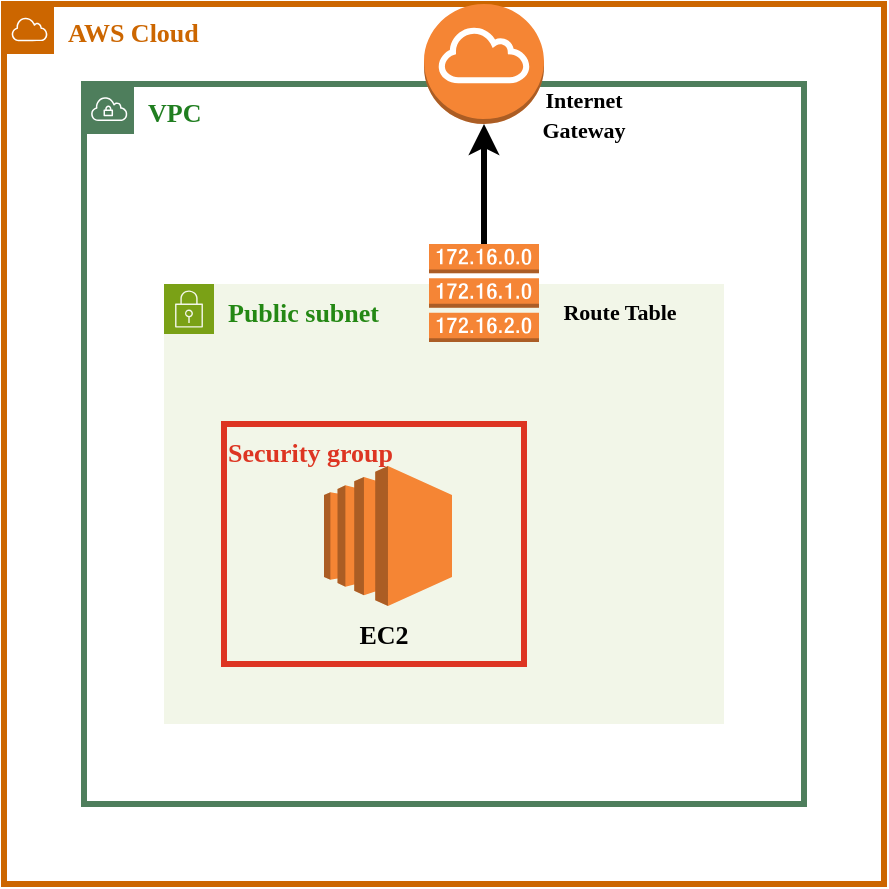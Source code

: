 <mxfile version="24.0.4" type="device">
  <diagram name="Page-1" id="Siujx9iB2q1gVFZF8jnH">
    <mxGraphModel dx="1235" dy="731" grid="1" gridSize="10" guides="1" tooltips="1" connect="1" arrows="1" fold="1" page="1" pageScale="1" pageWidth="850" pageHeight="1100" math="0" shadow="0">
      <root>
        <mxCell id="0" />
        <mxCell id="1" parent="0" />
        <mxCell id="1m5xNdLJdXn0Z3yJbncu-1" value="AWS Cloud" style="sketch=0;outlineConnect=0;gradientColor=none;html=1;whiteSpace=wrap;fontSize=13;fontStyle=1;shape=mxgraph.aws4.group;grIcon=mxgraph.aws4.group_aws_cloud;strokeColor=#CC6600;fillColor=none;verticalAlign=top;align=left;spacingLeft=30;fontColor=#CC6600;dashed=0;fontFamily=Poppins;fontSource=https%3A%2F%2Ffonts.googleapis.com%2Fcss%3Ffamily%3DPoppins;strokeWidth=3;" parent="1" vertex="1">
          <mxGeometry x="40" y="40" width="440" height="440" as="geometry" />
        </mxCell>
        <mxCell id="1m5xNdLJdXn0Z3yJbncu-3" value="VPC" style="sketch=0;outlineConnect=0;gradientColor=none;html=1;whiteSpace=wrap;fontSize=13;fontStyle=1;shape=mxgraph.aws4.group;grIcon=mxgraph.aws4.group_vpc;strokeColor=#4e7e5c;fillColor=none;verticalAlign=top;align=left;spacingLeft=30;fontColor=#207e20;dashed=0;strokeWidth=3;fontFamily=Poppins;fontSource=https%3A%2F%2Ffonts.googleapis.com%2Fcss%3Ffamily%3DPoppins;" parent="1" vertex="1">
          <mxGeometry x="80" y="80" width="360" height="360" as="geometry" />
        </mxCell>
        <mxCell id="1m5xNdLJdXn0Z3yJbncu-5" value="Public subnet" style="points=[[0,0],[0.25,0],[0.5,0],[0.75,0],[1,0],[1,0.25],[1,0.5],[1,0.75],[1,1],[0.75,1],[0.5,1],[0.25,1],[0,1],[0,0.75],[0,0.5],[0,0.25]];outlineConnect=0;gradientColor=none;html=1;whiteSpace=wrap;fontSize=13;fontStyle=1;container=1;pointerEvents=0;collapsible=0;recursiveResize=0;shape=mxgraph.aws4.group;grIcon=mxgraph.aws4.group_security_group;grStroke=0;strokeColor=#7AA116;fillColor=#F2F6E8;verticalAlign=top;align=left;spacingLeft=30;fontColor=#248814;dashed=0;fontFamily=Poppins;fontSource=https%3A%2F%2Ffonts.googleapis.com%2Fcss%3Ffamily%3DPoppins;" parent="1" vertex="1">
          <mxGeometry x="120" y="180" width="280" height="220" as="geometry" />
        </mxCell>
        <mxCell id="0AxIoNii7jdXIl_syYqN-1" value="Security group" style="fillColor=none;strokeColor=#DD3522;verticalAlign=top;fontStyle=1;fontColor=#DD3522;whiteSpace=wrap;html=1;fontSize=13;fontFamily=Poppins;fontSource=https%3A%2F%2Ffonts.googleapis.com%2Fcss%3Ffamily%3DPoppins;strokeWidth=3;align=left;" vertex="1" parent="1m5xNdLJdXn0Z3yJbncu-5">
          <mxGeometry x="30" y="70" width="150" height="120" as="geometry" />
        </mxCell>
        <mxCell id="IUAdgHjnMNCOIVBOKmxP-8" value="" style="outlineConnect=0;dashed=0;verticalLabelPosition=bottom;verticalAlign=top;align=center;html=1;shape=mxgraph.aws3.ec2;fillColor=#F58534;gradientColor=none;" parent="1m5xNdLJdXn0Z3yJbncu-5" vertex="1">
          <mxGeometry x="80" y="91" width="64" height="70" as="geometry" />
        </mxCell>
        <mxCell id="OZN5F1gUm0z-Fjc5LyQY-2" value="&lt;font size=&quot;1&quot; data-font-src=&quot;https://fonts.googleapis.com/css?family=Poppins&quot; face=&quot;Poppins&quot;&gt;&lt;b style=&quot;font-size: 13px;&quot;&gt;EC2&lt;/b&gt;&lt;/font&gt;" style="text;html=1;align=center;verticalAlign=middle;whiteSpace=wrap;rounded=0;" parent="1m5xNdLJdXn0Z3yJbncu-5" vertex="1">
          <mxGeometry x="80" y="160" width="60" height="30" as="geometry" />
        </mxCell>
        <mxCell id="IUAdgHjnMNCOIVBOKmxP-1" value="" style="outlineConnect=0;dashed=0;verticalLabelPosition=bottom;verticalAlign=top;align=center;html=1;shape=mxgraph.aws3.internet_gateway;fillColor=#F58534;gradientColor=none;" parent="1" vertex="1">
          <mxGeometry x="250" y="40" width="60" height="60" as="geometry" />
        </mxCell>
        <mxCell id="OZN5F1gUm0z-Fjc5LyQY-1" style="edgeStyle=orthogonalEdgeStyle;rounded=0;orthogonalLoop=1;jettySize=auto;html=1;strokeWidth=3;" parent="1" source="IUAdgHjnMNCOIVBOKmxP-2" target="IUAdgHjnMNCOIVBOKmxP-1" edge="1">
          <mxGeometry relative="1" as="geometry" />
        </mxCell>
        <mxCell id="IUAdgHjnMNCOIVBOKmxP-2" value="" style="outlineConnect=0;dashed=0;verticalLabelPosition=bottom;verticalAlign=top;align=center;html=1;shape=mxgraph.aws3.route_table;fillColor=#F58536;gradientColor=none;" parent="1" vertex="1">
          <mxGeometry x="252.5" y="160" width="55" height="49" as="geometry" />
        </mxCell>
        <mxCell id="OZN5F1gUm0z-Fjc5LyQY-3" value="&lt;font size=&quot;1&quot; style=&quot;&quot; data-font-src=&quot;https://fonts.googleapis.com/css?family=Poppins&quot; face=&quot;Poppins&quot;&gt;&lt;b style=&quot;font-size: 11px;&quot;&gt;Route Table&lt;/b&gt;&lt;/font&gt;" style="text;html=1;align=center;verticalAlign=middle;whiteSpace=wrap;rounded=0;" parent="1" vertex="1">
          <mxGeometry x="307.5" y="179" width="80" height="30" as="geometry" />
        </mxCell>
        <mxCell id="OZN5F1gUm0z-Fjc5LyQY-4" value="&lt;font size=&quot;1&quot; style=&quot;&quot; data-font-src=&quot;https://fonts.googleapis.com/css?family=Poppins&quot; face=&quot;Poppins&quot;&gt;&lt;b style=&quot;font-size: 11px;&quot;&gt;Internet Gateway&lt;/b&gt;&lt;/font&gt;" style="text;html=1;align=center;verticalAlign=middle;whiteSpace=wrap;rounded=0;" parent="1" vertex="1">
          <mxGeometry x="290" y="80" width="80" height="30" as="geometry" />
        </mxCell>
      </root>
    </mxGraphModel>
  </diagram>
</mxfile>
